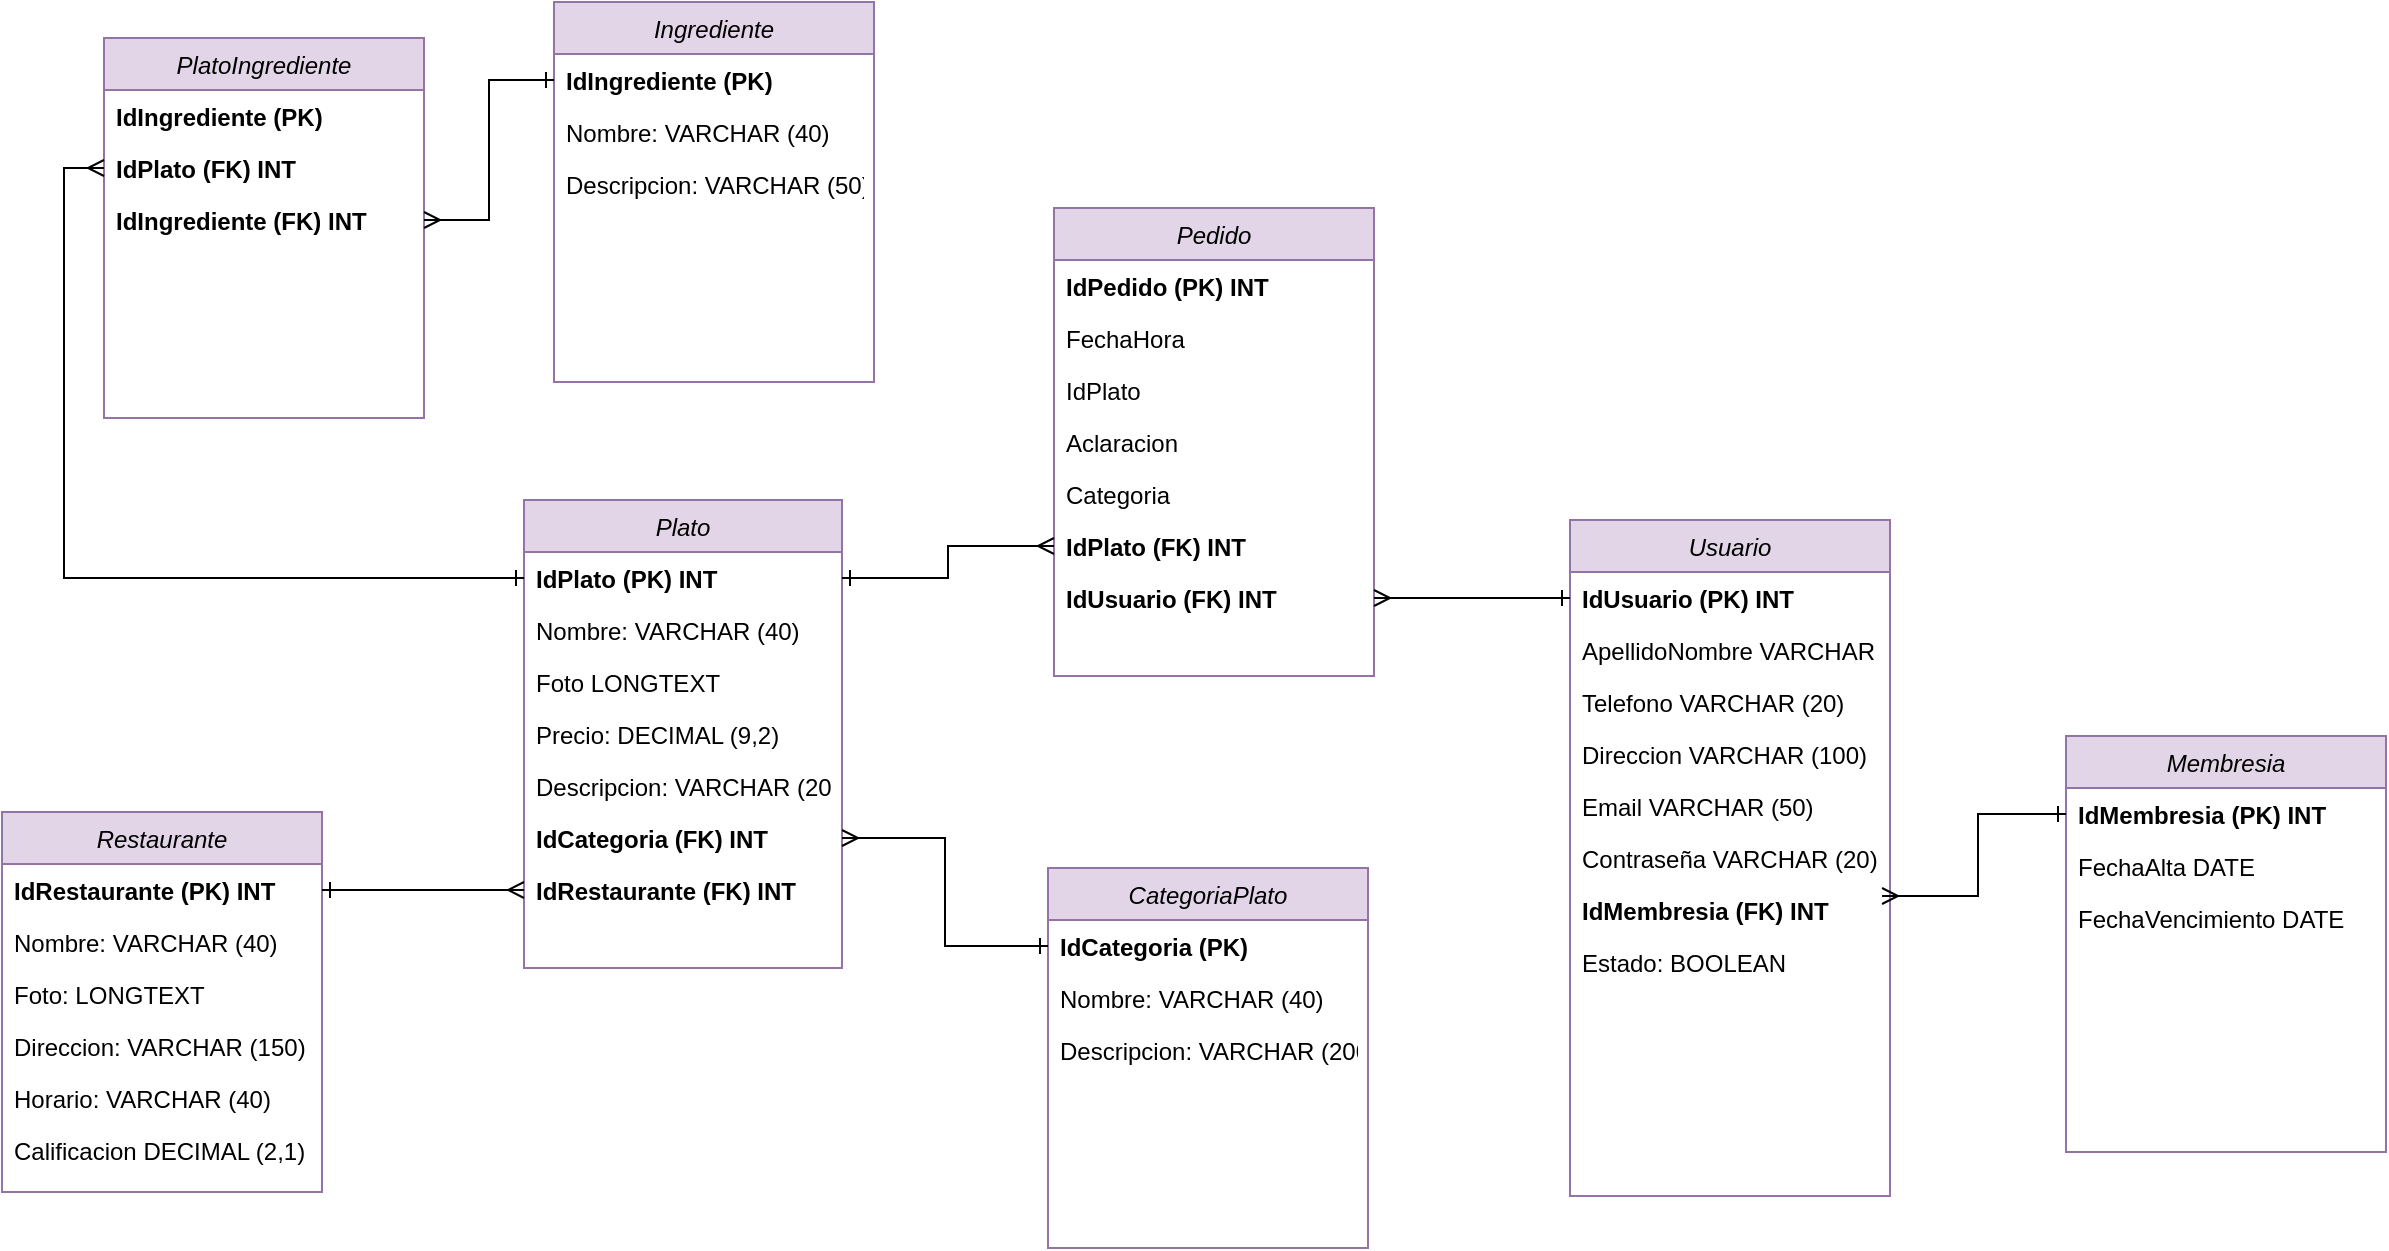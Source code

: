 <mxfile version="24.0.7" type="google">
  <diagram id="C5RBs43oDa-KdzZeNtuy" name="Page-1">
    <mxGraphModel grid="0" page="0" gridSize="10" guides="1" tooltips="1" connect="1" arrows="1" fold="1" pageScale="1" pageWidth="827" pageHeight="1169" math="0" shadow="0">
      <root>
        <mxCell id="WIyWlLk6GJQsqaUBKTNV-0" />
        <mxCell id="WIyWlLk6GJQsqaUBKTNV-1" parent="WIyWlLk6GJQsqaUBKTNV-0" />
        <mxCell id="zkfFHV4jXpPFQw0GAbJ--0" value="Restaurante" style="swimlane;fontStyle=2;align=center;verticalAlign=top;childLayout=stackLayout;horizontal=1;startSize=26;horizontalStack=0;resizeParent=1;resizeLast=0;collapsible=1;marginBottom=0;rounded=0;shadow=0;strokeWidth=1;fillColor=#e1d5e7;strokeColor=#9673a6;" vertex="1" parent="WIyWlLk6GJQsqaUBKTNV-1">
          <mxGeometry x="-9" y="423" width="160" height="190" as="geometry">
            <mxRectangle x="230" y="140" width="160" height="26" as="alternateBounds" />
          </mxGeometry>
        </mxCell>
        <mxCell id="-hD0GwmaNFMjwixb7ObW-1" value="IdRestaurante (PK) INT" style="text;align=left;verticalAlign=top;spacingLeft=4;spacingRight=4;overflow=hidden;rotatable=0;points=[[0,0.5],[1,0.5]];portConstraint=eastwest;rounded=0;shadow=0;html=0;fontStyle=1" vertex="1" parent="zkfFHV4jXpPFQw0GAbJ--0">
          <mxGeometry y="26" width="160" height="26" as="geometry" />
        </mxCell>
        <mxCell id="zkfFHV4jXpPFQw0GAbJ--1" value="Nombre: VARCHAR (40)&#xa;&#xa;" style="text;align=left;verticalAlign=top;spacingLeft=4;spacingRight=4;overflow=hidden;rotatable=0;points=[[0,0.5],[1,0.5]];portConstraint=eastwest;" vertex="1" parent="zkfFHV4jXpPFQw0GAbJ--0">
          <mxGeometry y="52" width="160" height="26" as="geometry" />
        </mxCell>
        <mxCell id="zkfFHV4jXpPFQw0GAbJ--2" value="Foto: LONGTEXT" style="text;align=left;verticalAlign=top;spacingLeft=4;spacingRight=4;overflow=hidden;rotatable=0;points=[[0,0.5],[1,0.5]];portConstraint=eastwest;rounded=0;shadow=0;html=0;" vertex="1" parent="zkfFHV4jXpPFQw0GAbJ--0">
          <mxGeometry y="78" width="160" height="26" as="geometry" />
        </mxCell>
        <mxCell id="zkfFHV4jXpPFQw0GAbJ--3" value="Direccion: VARCHAR (150)&#xa;" style="text;align=left;verticalAlign=top;spacingLeft=4;spacingRight=4;overflow=hidden;rotatable=0;points=[[0,0.5],[1,0.5]];portConstraint=eastwest;rounded=0;shadow=0;html=0;" vertex="1" parent="zkfFHV4jXpPFQw0GAbJ--0">
          <mxGeometry y="104" width="160" height="26" as="geometry" />
        </mxCell>
        <mxCell id="-hD0GwmaNFMjwixb7ObW-0" value="Horario: VARCHAR (40)" style="text;align=left;verticalAlign=top;spacingLeft=4;spacingRight=4;overflow=hidden;rotatable=0;points=[[0,0.5],[1,0.5]];portConstraint=eastwest;rounded=0;shadow=0;html=0;" vertex="1" parent="zkfFHV4jXpPFQw0GAbJ--0">
          <mxGeometry y="130" width="160" height="26" as="geometry" />
        </mxCell>
        <mxCell id="zkfFHV4jXpPFQw0GAbJ--5" value="Calificacion DECIMAL (2,1)" style="text;align=left;verticalAlign=top;spacingLeft=4;spacingRight=4;overflow=hidden;rotatable=0;points=[[0,0.5],[1,0.5]];portConstraint=eastwest;" vertex="1" parent="zkfFHV4jXpPFQw0GAbJ--0">
          <mxGeometry y="156" width="160" height="26" as="geometry" />
        </mxCell>
        <mxCell id="-hD0GwmaNFMjwixb7ObW-2" value="Plato&#xa;" style="swimlane;fontStyle=2;align=center;verticalAlign=top;childLayout=stackLayout;horizontal=1;startSize=26;horizontalStack=0;resizeParent=1;resizeLast=0;collapsible=1;marginBottom=0;rounded=0;shadow=0;strokeWidth=1;fillColor=#e1d5e7;strokeColor=#9673a6;" vertex="1" parent="WIyWlLk6GJQsqaUBKTNV-1">
          <mxGeometry x="252" y="267" width="159" height="234" as="geometry">
            <mxRectangle x="230" y="140" width="160" height="26" as="alternateBounds" />
          </mxGeometry>
        </mxCell>
        <mxCell id="-hD0GwmaNFMjwixb7ObW-3" value="IdPlato (PK) INT&#xa;" style="text;align=left;verticalAlign=top;spacingLeft=4;spacingRight=4;overflow=hidden;rotatable=0;points=[[0,0.5],[1,0.5]];portConstraint=eastwest;rounded=0;shadow=0;html=0;fontStyle=1" vertex="1" parent="-hD0GwmaNFMjwixb7ObW-2">
          <mxGeometry y="26" width="159" height="26" as="geometry" />
        </mxCell>
        <mxCell id="kG4S3LvW-vtvHLy3KG_u-1" value="Nombre: VARCHAR (40)&#xa;&#xa;" style="text;align=left;verticalAlign=top;spacingLeft=4;spacingRight=4;overflow=hidden;rotatable=0;points=[[0,0.5],[1,0.5]];portConstraint=eastwest;" vertex="1" parent="-hD0GwmaNFMjwixb7ObW-2">
          <mxGeometry y="52" width="159" height="26" as="geometry" />
        </mxCell>
        <mxCell id="-hD0GwmaNFMjwixb7ObW-5" value="Foto LONGTEXT" style="text;align=left;verticalAlign=top;spacingLeft=4;spacingRight=4;overflow=hidden;rotatable=0;points=[[0,0.5],[1,0.5]];portConstraint=eastwest;rounded=0;shadow=0;html=0;" vertex="1" parent="-hD0GwmaNFMjwixb7ObW-2">
          <mxGeometry y="78" width="159" height="26" as="geometry" />
        </mxCell>
        <mxCell id="-hD0GwmaNFMjwixb7ObW-6" value="Precio: DECIMAL (9,2)&#xa;" style="text;align=left;verticalAlign=top;spacingLeft=4;spacingRight=4;overflow=hidden;rotatable=0;points=[[0,0.5],[1,0.5]];portConstraint=eastwest;rounded=0;shadow=0;html=0;" vertex="1" parent="-hD0GwmaNFMjwixb7ObW-2">
          <mxGeometry y="104" width="159" height="26" as="geometry" />
        </mxCell>
        <mxCell id="-hD0GwmaNFMjwixb7ObW-7" value="Descripcion: VARCHAR (200)&#xa;" style="text;align=left;verticalAlign=top;spacingLeft=4;spacingRight=4;overflow=hidden;rotatable=0;points=[[0,0.5],[1,0.5]];portConstraint=eastwest;rounded=0;shadow=0;html=0;" vertex="1" parent="-hD0GwmaNFMjwixb7ObW-2">
          <mxGeometry y="130" width="159" height="26" as="geometry" />
        </mxCell>
        <mxCell id="kG4S3LvW-vtvHLy3KG_u-17" value="IdCategoria (FK) INT&#xa;" style="text;align=left;verticalAlign=top;spacingLeft=4;spacingRight=4;overflow=hidden;rotatable=0;points=[[0,0.5],[1,0.5]];portConstraint=eastwest;rounded=0;shadow=0;html=0;fontStyle=1" vertex="1" parent="-hD0GwmaNFMjwixb7ObW-2">
          <mxGeometry y="156" width="159" height="26" as="geometry" />
        </mxCell>
        <mxCell id="kG4S3LvW-vtvHLy3KG_u-7" value="IdRestaurante (FK) INT" style="text;align=left;verticalAlign=top;spacingLeft=4;spacingRight=4;overflow=hidden;rotatable=0;points=[[0,0.5],[1,0.5]];portConstraint=eastwest;rounded=0;shadow=0;html=0;fontStyle=1" vertex="1" parent="-hD0GwmaNFMjwixb7ObW-2">
          <mxGeometry y="182" width="159" height="26" as="geometry" />
        </mxCell>
        <mxCell id="-hD0GwmaNFMjwixb7ObW-9" value="CategoriaPlato" style="swimlane;fontStyle=2;align=center;verticalAlign=top;childLayout=stackLayout;horizontal=1;startSize=26;horizontalStack=0;resizeParent=1;resizeLast=0;collapsible=1;marginBottom=0;rounded=0;shadow=0;strokeWidth=1;fillColor=#e1d5e7;strokeColor=#9673a6;" vertex="1" parent="WIyWlLk6GJQsqaUBKTNV-1">
          <mxGeometry x="514" y="451" width="160" height="190" as="geometry">
            <mxRectangle x="230" y="140" width="160" height="26" as="alternateBounds" />
          </mxGeometry>
        </mxCell>
        <mxCell id="-hD0GwmaNFMjwixb7ObW-10" value="IdCategoria (PK)&#xa;" style="text;align=left;verticalAlign=top;spacingLeft=4;spacingRight=4;overflow=hidden;rotatable=0;points=[[0,0.5],[1,0.5]];portConstraint=eastwest;rounded=0;shadow=0;html=0;fontStyle=1" vertex="1" parent="-hD0GwmaNFMjwixb7ObW-9">
          <mxGeometry y="26" width="160" height="26" as="geometry" />
        </mxCell>
        <mxCell id="kG4S3LvW-vtvHLy3KG_u-2" value="Nombre: VARCHAR (40)&#xa;&#xa;" style="text;align=left;verticalAlign=top;spacingLeft=4;spacingRight=4;overflow=hidden;rotatable=0;points=[[0,0.5],[1,0.5]];portConstraint=eastwest;" vertex="1" parent="-hD0GwmaNFMjwixb7ObW-9">
          <mxGeometry y="52" width="160" height="26" as="geometry" />
        </mxCell>
        <mxCell id="kG4S3LvW-vtvHLy3KG_u-4" value="Descripcion: VARCHAR (200)&#xa;" style="text;align=left;verticalAlign=top;spacingLeft=4;spacingRight=4;overflow=hidden;rotatable=0;points=[[0,0.5],[1,0.5]];portConstraint=eastwest;rounded=0;shadow=0;html=0;" vertex="1" parent="-hD0GwmaNFMjwixb7ObW-9">
          <mxGeometry y="78" width="160" height="26" as="geometry" />
        </mxCell>
        <mxCell id="-hD0GwmaNFMjwixb7ObW-17" value="Ingrediente" style="swimlane;fontStyle=2;align=center;verticalAlign=top;childLayout=stackLayout;horizontal=1;startSize=26;horizontalStack=0;resizeParent=1;resizeLast=0;collapsible=1;marginBottom=0;rounded=0;shadow=0;strokeWidth=1;fillColor=#e1d5e7;strokeColor=#9673a6;" vertex="1" parent="WIyWlLk6GJQsqaUBKTNV-1">
          <mxGeometry x="267" y="18" width="160" height="190" as="geometry">
            <mxRectangle x="230" y="140" width="160" height="26" as="alternateBounds" />
          </mxGeometry>
        </mxCell>
        <mxCell id="-hD0GwmaNFMjwixb7ObW-18" value="IdIngrediente (PK)" style="text;align=left;verticalAlign=top;spacingLeft=4;spacingRight=4;overflow=hidden;rotatable=0;points=[[0,0.5],[1,0.5]];portConstraint=eastwest;rounded=0;shadow=0;html=0;fontStyle=1" vertex="1" parent="-hD0GwmaNFMjwixb7ObW-17">
          <mxGeometry y="26" width="160" height="26" as="geometry" />
        </mxCell>
        <mxCell id="kG4S3LvW-vtvHLy3KG_u-3" value="Nombre: VARCHAR (40)&#xa;&#xa;" style="text;align=left;verticalAlign=top;spacingLeft=4;spacingRight=4;overflow=hidden;rotatable=0;points=[[0,0.5],[1,0.5]];portConstraint=eastwest;" vertex="1" parent="-hD0GwmaNFMjwixb7ObW-17">
          <mxGeometry y="52" width="160" height="26" as="geometry" />
        </mxCell>
        <mxCell id="kG4S3LvW-vtvHLy3KG_u-6" value="Descripcion: VARCHAR (50)&#xa;" style="text;align=left;verticalAlign=top;spacingLeft=4;spacingRight=4;overflow=hidden;rotatable=0;points=[[0,0.5],[1,0.5]];portConstraint=eastwest;rounded=0;shadow=0;html=0;" vertex="1" parent="-hD0GwmaNFMjwixb7ObW-17">
          <mxGeometry y="78" width="160" height="26" as="geometry" />
        </mxCell>
        <mxCell id="-hD0GwmaNFMjwixb7ObW-24" value="Pedido" style="swimlane;fontStyle=2;align=center;verticalAlign=top;childLayout=stackLayout;horizontal=1;startSize=26;horizontalStack=0;resizeParent=1;resizeLast=0;collapsible=1;marginBottom=0;rounded=0;shadow=0;strokeWidth=1;fillColor=#e1d5e7;strokeColor=#9673a6;" vertex="1" parent="WIyWlLk6GJQsqaUBKTNV-1">
          <mxGeometry x="517" y="121" width="160" height="234" as="geometry">
            <mxRectangle x="230" y="140" width="160" height="26" as="alternateBounds" />
          </mxGeometry>
        </mxCell>
        <mxCell id="-hD0GwmaNFMjwixb7ObW-25" value="IdPedido (PK) INT" style="text;align=left;verticalAlign=top;spacingLeft=4;spacingRight=4;overflow=hidden;rotatable=0;points=[[0,0.5],[1,0.5]];portConstraint=eastwest;rounded=0;shadow=0;html=0;fontStyle=1" vertex="1" parent="-hD0GwmaNFMjwixb7ObW-24">
          <mxGeometry y="26" width="160" height="26" as="geometry" />
        </mxCell>
        <mxCell id="-hD0GwmaNFMjwixb7ObW-26" value="FechaHora&#xa;" style="text;align=left;verticalAlign=top;spacingLeft=4;spacingRight=4;overflow=hidden;rotatable=0;points=[[0,0.5],[1,0.5]];portConstraint=eastwest;" vertex="1" parent="-hD0GwmaNFMjwixb7ObW-24">
          <mxGeometry y="52" width="160" height="26" as="geometry" />
        </mxCell>
        <mxCell id="-hD0GwmaNFMjwixb7ObW-28" value="IdPlato" style="text;align=left;verticalAlign=top;spacingLeft=4;spacingRight=4;overflow=hidden;rotatable=0;points=[[0,0.5],[1,0.5]];portConstraint=eastwest;rounded=0;shadow=0;html=0;" vertex="1" parent="-hD0GwmaNFMjwixb7ObW-24">
          <mxGeometry y="78" width="160" height="26" as="geometry" />
        </mxCell>
        <mxCell id="-hD0GwmaNFMjwixb7ObW-29" value="Aclaracion" style="text;align=left;verticalAlign=top;spacingLeft=4;spacingRight=4;overflow=hidden;rotatable=0;points=[[0,0.5],[1,0.5]];portConstraint=eastwest;rounded=0;shadow=0;html=0;" vertex="1" parent="-hD0GwmaNFMjwixb7ObW-24">
          <mxGeometry y="104" width="160" height="26" as="geometry" />
        </mxCell>
        <mxCell id="-hD0GwmaNFMjwixb7ObW-30" value="Categoria" style="text;align=left;verticalAlign=top;spacingLeft=4;spacingRight=4;overflow=hidden;rotatable=0;points=[[0,0.5],[1,0.5]];portConstraint=eastwest;" vertex="1" parent="-hD0GwmaNFMjwixb7ObW-24">
          <mxGeometry y="130" width="160" height="26" as="geometry" />
        </mxCell>
        <mxCell id="kG4S3LvW-vtvHLy3KG_u-19" value="IdPlato (FK) INT&#xa;" style="text;align=left;verticalAlign=top;spacingLeft=4;spacingRight=4;overflow=hidden;rotatable=0;points=[[0,0.5],[1,0.5]];portConstraint=eastwest;rounded=0;shadow=0;html=0;fontStyle=1" vertex="1" parent="-hD0GwmaNFMjwixb7ObW-24">
          <mxGeometry y="156" width="160" height="26" as="geometry" />
        </mxCell>
        <mxCell id="-hD0GwmaNFMjwixb7ObW-40" value="IdUsuario (FK) INT" style="text;align=left;verticalAlign=top;spacingLeft=4;spacingRight=4;overflow=hidden;rotatable=0;points=[[0,0.5],[1,0.5]];portConstraint=eastwest;rounded=0;shadow=0;html=0;fontStyle=1" vertex="1" parent="-hD0GwmaNFMjwixb7ObW-24">
          <mxGeometry y="182" width="160" height="26" as="geometry" />
        </mxCell>
        <mxCell id="-hD0GwmaNFMjwixb7ObW-32" value="Membresia" style="swimlane;fontStyle=2;align=center;verticalAlign=top;childLayout=stackLayout;horizontal=1;startSize=26;horizontalStack=0;resizeParent=1;resizeLast=0;collapsible=1;marginBottom=0;rounded=0;shadow=0;strokeWidth=1;fillColor=#e1d5e7;strokeColor=#9673a6;" vertex="1" parent="WIyWlLk6GJQsqaUBKTNV-1">
          <mxGeometry x="1023" y="385" width="160" height="208" as="geometry">
            <mxRectangle x="230" y="140" width="160" height="26" as="alternateBounds" />
          </mxGeometry>
        </mxCell>
        <mxCell id="-hD0GwmaNFMjwixb7ObW-33" value="IdMembresia (PK) INT&#xa;" style="text;align=left;verticalAlign=top;spacingLeft=4;spacingRight=4;overflow=hidden;rotatable=0;points=[[0,0.5],[1,0.5]];portConstraint=eastwest;rounded=0;shadow=0;html=0;fontStyle=1" vertex="1" parent="-hD0GwmaNFMjwixb7ObW-32">
          <mxGeometry y="26" width="160" height="26" as="geometry" />
        </mxCell>
        <mxCell id="-hD0GwmaNFMjwixb7ObW-34" value="FechaAlta DATE&#xa;" style="text;align=left;verticalAlign=top;spacingLeft=4;spacingRight=4;overflow=hidden;rotatable=0;points=[[0,0.5],[1,0.5]];portConstraint=eastwest;" vertex="1" parent="-hD0GwmaNFMjwixb7ObW-32">
          <mxGeometry y="52" width="160" height="26" as="geometry" />
        </mxCell>
        <mxCell id="-hD0GwmaNFMjwixb7ObW-52" value="FechaVencimiento DATE&#xa;" style="text;align=left;verticalAlign=top;spacingLeft=4;spacingRight=4;overflow=hidden;rotatable=0;points=[[0,0.5],[1,0.5]];portConstraint=eastwest;" vertex="1" parent="-hD0GwmaNFMjwixb7ObW-32">
          <mxGeometry y="78" width="160" height="26" as="geometry" />
        </mxCell>
        <mxCell id="-hD0GwmaNFMjwixb7ObW-39" value="Usuario" style="swimlane;fontStyle=2;align=center;verticalAlign=top;childLayout=stackLayout;horizontal=1;startSize=26;horizontalStack=0;resizeParent=1;resizeLast=0;collapsible=1;marginBottom=0;rounded=0;shadow=0;strokeWidth=1;fillColor=#e1d5e7;strokeColor=#9673a6;" vertex="1" parent="WIyWlLk6GJQsqaUBKTNV-1">
          <mxGeometry x="775" y="277" width="160" height="338" as="geometry">
            <mxRectangle x="230" y="140" width="160" height="26" as="alternateBounds" />
          </mxGeometry>
        </mxCell>
        <mxCell id="kG4S3LvW-vtvHLy3KG_u-20" value="IdUsuario (PK) INT" style="text;align=left;verticalAlign=top;spacingLeft=4;spacingRight=4;overflow=hidden;rotatable=0;points=[[0,0.5],[1,0.5]];portConstraint=eastwest;rounded=0;shadow=0;html=0;fontStyle=1" vertex="1" parent="-hD0GwmaNFMjwixb7ObW-39">
          <mxGeometry y="26" width="160" height="26" as="geometry" />
        </mxCell>
        <mxCell id="-hD0GwmaNFMjwixb7ObW-41" value="ApellidoNombre VARCHAR (50)" style="text;align=left;verticalAlign=top;spacingLeft=4;spacingRight=4;overflow=hidden;rotatable=0;points=[[0,0.5],[1,0.5]];portConstraint=eastwest;" vertex="1" parent="-hD0GwmaNFMjwixb7ObW-39">
          <mxGeometry y="52" width="160" height="26" as="geometry" />
        </mxCell>
        <mxCell id="-hD0GwmaNFMjwixb7ObW-42" value="Telefono VARCHAR (20)" style="text;align=left;verticalAlign=top;spacingLeft=4;spacingRight=4;overflow=hidden;rotatable=0;points=[[0,0.5],[1,0.5]];portConstraint=eastwest;rounded=0;shadow=0;html=0;" vertex="1" parent="-hD0GwmaNFMjwixb7ObW-39">
          <mxGeometry y="78" width="160" height="26" as="geometry" />
        </mxCell>
        <mxCell id="-hD0GwmaNFMjwixb7ObW-43" value="Direccion VARCHAR (100)" style="text;align=left;verticalAlign=top;spacingLeft=4;spacingRight=4;overflow=hidden;rotatable=0;points=[[0,0.5],[1,0.5]];portConstraint=eastwest;rounded=0;shadow=0;html=0;fontStyle=0" vertex="1" parent="-hD0GwmaNFMjwixb7ObW-39">
          <mxGeometry y="104" width="160" height="26" as="geometry" />
        </mxCell>
        <mxCell id="-hD0GwmaNFMjwixb7ObW-48" value="Email VARCHAR (50)" style="text;align=left;verticalAlign=top;spacingLeft=4;spacingRight=4;overflow=hidden;rotatable=0;points=[[0,0.5],[1,0.5]];portConstraint=eastwest;" vertex="1" parent="-hD0GwmaNFMjwixb7ObW-39">
          <mxGeometry y="130" width="160" height="26" as="geometry" />
        </mxCell>
        <mxCell id="-hD0GwmaNFMjwixb7ObW-49" value="Contraseña VARCHAR (20)" style="text;align=left;verticalAlign=top;spacingLeft=4;spacingRight=4;overflow=hidden;rotatable=0;points=[[0,0.5],[1,0.5]];portConstraint=eastwest;" vertex="1" parent="-hD0GwmaNFMjwixb7ObW-39">
          <mxGeometry y="156" width="160" height="26" as="geometry" />
        </mxCell>
        <mxCell id="kG4S3LvW-vtvHLy3KG_u-26" value="IdMembresia (FK) INT&#xa;" style="text;align=left;verticalAlign=top;spacingLeft=4;spacingRight=4;overflow=hidden;rotatable=0;points=[[0,0.5],[1,0.5]];portConstraint=eastwest;rounded=0;shadow=0;html=0;fontStyle=1" vertex="1" parent="-hD0GwmaNFMjwixb7ObW-39">
          <mxGeometry y="182" width="160" height="26" as="geometry" />
        </mxCell>
        <mxCell id="-hD0GwmaNFMjwixb7ObW-50" value="Estado: BOOLEAN " style="text;align=left;verticalAlign=top;spacingLeft=4;spacingRight=4;overflow=hidden;rotatable=0;points=[[0,0.5],[1,0.5]];portConstraint=eastwest;" vertex="1" parent="-hD0GwmaNFMjwixb7ObW-39">
          <mxGeometry y="208" width="160" height="26" as="geometry" />
        </mxCell>
        <mxCell id="kG4S3LvW-vtvHLy3KG_u-8" style="edgeStyle=orthogonalEdgeStyle;rounded=0;orthogonalLoop=1;jettySize=auto;html=1;exitX=1;exitY=0.5;exitDx=0;exitDy=0;entryX=0;entryY=0.5;entryDx=0;entryDy=0;endArrow=ERmany;endFill=0;startArrow=ERone;startFill=0;" edge="1" parent="WIyWlLk6GJQsqaUBKTNV-1" source="-hD0GwmaNFMjwixb7ObW-1" target="kG4S3LvW-vtvHLy3KG_u-7">
          <mxGeometry relative="1" as="geometry" />
        </mxCell>
        <mxCell id="kG4S3LvW-vtvHLy3KG_u-9" value="PlatoIngrediente" style="swimlane;fontStyle=2;align=center;verticalAlign=top;childLayout=stackLayout;horizontal=1;startSize=26;horizontalStack=0;resizeParent=1;resizeLast=0;collapsible=1;marginBottom=0;rounded=0;shadow=0;strokeWidth=1;fillColor=#e1d5e7;strokeColor=#9673a6;" vertex="1" parent="WIyWlLk6GJQsqaUBKTNV-1">
          <mxGeometry x="42" y="36" width="160" height="190" as="geometry">
            <mxRectangle x="230" y="140" width="160" height="26" as="alternateBounds" />
          </mxGeometry>
        </mxCell>
        <mxCell id="kG4S3LvW-vtvHLy3KG_u-10" value="IdIngrediente (PK)" style="text;align=left;verticalAlign=top;spacingLeft=4;spacingRight=4;overflow=hidden;rotatable=0;points=[[0,0.5],[1,0.5]];portConstraint=eastwest;rounded=0;shadow=0;html=0;fontStyle=1" vertex="1" parent="kG4S3LvW-vtvHLy3KG_u-9">
          <mxGeometry y="26" width="160" height="26" as="geometry" />
        </mxCell>
        <mxCell id="kG4S3LvW-vtvHLy3KG_u-13" value="IdPlato (FK) INT" style="text;align=left;verticalAlign=top;spacingLeft=4;spacingRight=4;overflow=hidden;rotatable=0;points=[[0,0.5],[1,0.5]];portConstraint=eastwest;rounded=0;shadow=0;html=0;fontStyle=1" vertex="1" parent="kG4S3LvW-vtvHLy3KG_u-9">
          <mxGeometry y="52" width="160" height="26" as="geometry" />
        </mxCell>
        <mxCell id="kG4S3LvW-vtvHLy3KG_u-14" value="IdIngrediente (FK) INT" style="text;align=left;verticalAlign=top;spacingLeft=4;spacingRight=4;overflow=hidden;rotatable=0;points=[[0,0.5],[1,0.5]];portConstraint=eastwest;rounded=0;shadow=0;html=0;fontStyle=1" vertex="1" parent="kG4S3LvW-vtvHLy3KG_u-9">
          <mxGeometry y="78" width="160" height="26" as="geometry" />
        </mxCell>
        <mxCell id="kG4S3LvW-vtvHLy3KG_u-18" style="edgeStyle=orthogonalEdgeStyle;rounded=0;orthogonalLoop=1;jettySize=auto;html=1;exitX=1;exitY=0.5;exitDx=0;exitDy=0;startArrow=ERmany;startFill=0;endArrow=ERone;endFill=0;" edge="1" parent="WIyWlLk6GJQsqaUBKTNV-1" source="kG4S3LvW-vtvHLy3KG_u-17" target="-hD0GwmaNFMjwixb7ObW-10">
          <mxGeometry relative="1" as="geometry" />
        </mxCell>
        <mxCell id="kG4S3LvW-vtvHLy3KG_u-21" style="edgeStyle=orthogonalEdgeStyle;rounded=0;orthogonalLoop=1;jettySize=auto;html=1;entryX=0;entryY=0.5;entryDx=0;entryDy=0;startArrow=ERmany;startFill=0;endArrow=ERone;endFill=0;" edge="1" parent="WIyWlLk6GJQsqaUBKTNV-1" source="-hD0GwmaNFMjwixb7ObW-40" target="kG4S3LvW-vtvHLy3KG_u-20">
          <mxGeometry relative="1" as="geometry" />
        </mxCell>
        <mxCell id="kG4S3LvW-vtvHLy3KG_u-23" style="edgeStyle=orthogonalEdgeStyle;rounded=0;orthogonalLoop=1;jettySize=auto;html=1;exitX=1;exitY=0.5;exitDx=0;exitDy=0;entryX=0;entryY=0.5;entryDx=0;entryDy=0;startArrow=ERone;startFill=0;endArrow=ERmany;endFill=0;" edge="1" parent="WIyWlLk6GJQsqaUBKTNV-1" source="-hD0GwmaNFMjwixb7ObW-3" target="kG4S3LvW-vtvHLy3KG_u-19">
          <mxGeometry relative="1" as="geometry" />
        </mxCell>
        <mxCell id="kG4S3LvW-vtvHLy3KG_u-24" style="edgeStyle=orthogonalEdgeStyle;rounded=0;orthogonalLoop=1;jettySize=auto;html=1;exitX=0;exitY=0.5;exitDx=0;exitDy=0;startArrow=ERone;startFill=0;endArrow=ERmany;endFill=0;" edge="1" parent="WIyWlLk6GJQsqaUBKTNV-1" source="-hD0GwmaNFMjwixb7ObW-18" target="kG4S3LvW-vtvHLy3KG_u-14">
          <mxGeometry relative="1" as="geometry" />
        </mxCell>
        <mxCell id="kG4S3LvW-vtvHLy3KG_u-25" style="edgeStyle=orthogonalEdgeStyle;rounded=0;orthogonalLoop=1;jettySize=auto;html=1;exitX=0;exitY=0.5;exitDx=0;exitDy=0;entryX=0;entryY=0.5;entryDx=0;entryDy=0;startArrow=ERmany;startFill=0;endArrow=ERone;endFill=0;" edge="1" parent="WIyWlLk6GJQsqaUBKTNV-1" source="kG4S3LvW-vtvHLy3KG_u-13" target="-hD0GwmaNFMjwixb7ObW-3">
          <mxGeometry relative="1" as="geometry" />
        </mxCell>
        <mxCell id="kG4S3LvW-vtvHLy3KG_u-27" style="edgeStyle=orthogonalEdgeStyle;rounded=0;orthogonalLoop=1;jettySize=auto;html=1;exitX=0;exitY=0.5;exitDx=0;exitDy=0;entryX=0.975;entryY=0.231;entryDx=0;entryDy=0;startArrow=ERone;startFill=0;endArrow=ERmany;endFill=0;entryPerimeter=0;" edge="1" parent="WIyWlLk6GJQsqaUBKTNV-1" source="-hD0GwmaNFMjwixb7ObW-33" target="kG4S3LvW-vtvHLy3KG_u-26">
          <mxGeometry relative="1" as="geometry" />
        </mxCell>
      </root>
    </mxGraphModel>
  </diagram>
</mxfile>
